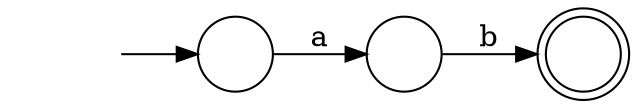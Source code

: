 digraph Automaton {
  rankdir = LR;
  0 [shape=circle,label=""];
  initial [shape=plaintext,label=""];
  initial -> 0
  0 -> 1 [label="a"]
  1 [shape=circle,label=""];
  1 -> 2 [label="b"]
  2 [shape=doublecircle,label=""];
}
